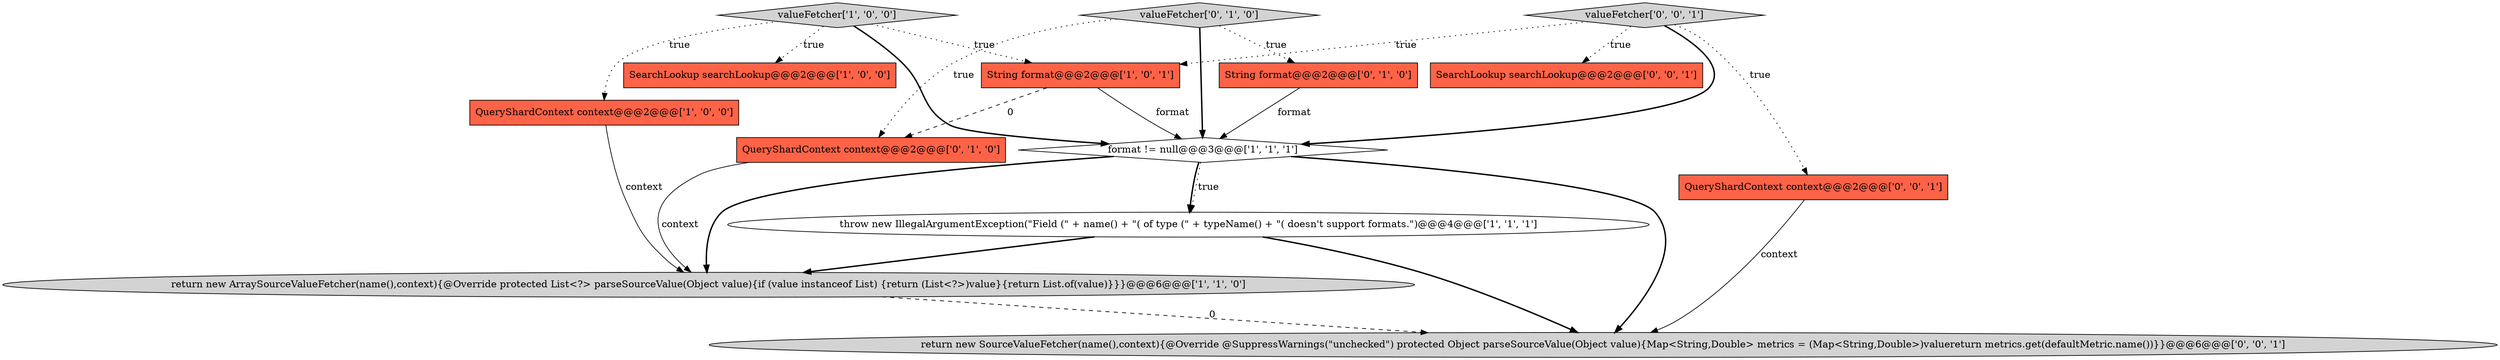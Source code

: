 digraph {
6 [style = filled, label = "String format@@@2@@@['1', '0', '1']", fillcolor = tomato, shape = box image = "AAA0AAABBB1BBB"];
9 [style = filled, label = "QueryShardContext context@@@2@@@['0', '1', '0']", fillcolor = tomato, shape = box image = "AAA1AAABBB2BBB"];
13 [style = filled, label = "return new SourceValueFetcher(name(),context){@Override @SuppressWarnings(\"unchecked\") protected Object parseSourceValue(Object value){Map<String,Double> metrics = (Map<String,Double>)valuereturn metrics.get(defaultMetric.name())}}@@@6@@@['0', '0', '1']", fillcolor = lightgray, shape = ellipse image = "AAA0AAABBB3BBB"];
11 [style = filled, label = "SearchLookup searchLookup@@@2@@@['0', '0', '1']", fillcolor = tomato, shape = box image = "AAA0AAABBB3BBB"];
5 [style = filled, label = "valueFetcher['1', '0', '0']", fillcolor = lightgray, shape = diamond image = "AAA0AAABBB1BBB"];
2 [style = filled, label = "throw new IllegalArgumentException(\"Field (\" + name() + \"( of type (\" + typeName() + \"( doesn't support formats.\")@@@4@@@['1', '1', '1']", fillcolor = white, shape = ellipse image = "AAA0AAABBB1BBB"];
10 [style = filled, label = "valueFetcher['0', '0', '1']", fillcolor = lightgray, shape = diamond image = "AAA0AAABBB3BBB"];
12 [style = filled, label = "QueryShardContext context@@@2@@@['0', '0', '1']", fillcolor = tomato, shape = box image = "AAA0AAABBB3BBB"];
3 [style = filled, label = "SearchLookup searchLookup@@@2@@@['1', '0', '0']", fillcolor = tomato, shape = box image = "AAA0AAABBB1BBB"];
1 [style = filled, label = "return new ArraySourceValueFetcher(name(),context){@Override protected List<?> parseSourceValue(Object value){if (value instanceof List) {return (List<?>)value}{return List.of(value)}}}@@@6@@@['1', '1', '0']", fillcolor = lightgray, shape = ellipse image = "AAA0AAABBB1BBB"];
8 [style = filled, label = "String format@@@2@@@['0', '1', '0']", fillcolor = tomato, shape = box image = "AAA0AAABBB2BBB"];
7 [style = filled, label = "valueFetcher['0', '1', '0']", fillcolor = lightgray, shape = diamond image = "AAA0AAABBB2BBB"];
0 [style = filled, label = "QueryShardContext context@@@2@@@['1', '0', '0']", fillcolor = tomato, shape = box image = "AAA0AAABBB1BBB"];
4 [style = filled, label = "format != null@@@3@@@['1', '1', '1']", fillcolor = white, shape = diamond image = "AAA0AAABBB1BBB"];
10->6 [style = dotted, label="true"];
10->12 [style = dotted, label="true"];
2->1 [style = bold, label=""];
4->13 [style = bold, label=""];
6->9 [style = dashed, label="0"];
5->6 [style = dotted, label="true"];
5->0 [style = dotted, label="true"];
4->2 [style = bold, label=""];
7->9 [style = dotted, label="true"];
5->3 [style = dotted, label="true"];
7->4 [style = bold, label=""];
8->4 [style = solid, label="format"];
2->13 [style = bold, label=""];
0->1 [style = solid, label="context"];
1->13 [style = dashed, label="0"];
10->11 [style = dotted, label="true"];
5->4 [style = bold, label=""];
10->4 [style = bold, label=""];
4->1 [style = bold, label=""];
7->8 [style = dotted, label="true"];
9->1 [style = solid, label="context"];
12->13 [style = solid, label="context"];
6->4 [style = solid, label="format"];
4->2 [style = dotted, label="true"];
}
